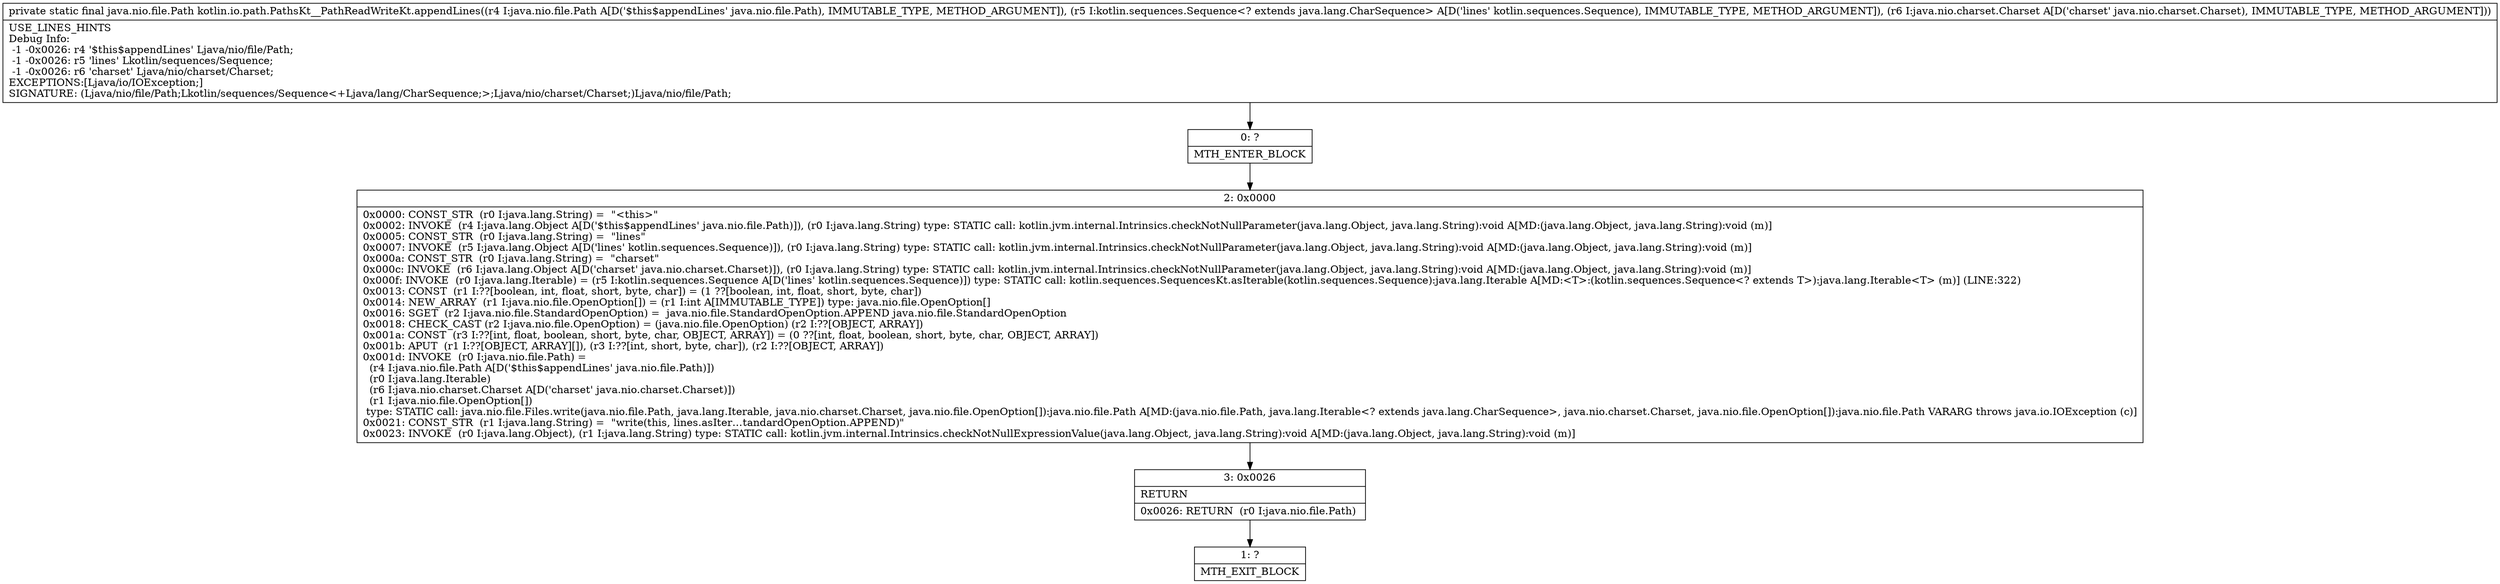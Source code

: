 digraph "CFG forkotlin.io.path.PathsKt__PathReadWriteKt.appendLines(Ljava\/nio\/file\/Path;Lkotlin\/sequences\/Sequence;Ljava\/nio\/charset\/Charset;)Ljava\/nio\/file\/Path;" {
Node_0 [shape=record,label="{0\:\ ?|MTH_ENTER_BLOCK\l}"];
Node_2 [shape=record,label="{2\:\ 0x0000|0x0000: CONST_STR  (r0 I:java.lang.String) =  \"\<this\>\" \l0x0002: INVOKE  (r4 I:java.lang.Object A[D('$this$appendLines' java.nio.file.Path)]), (r0 I:java.lang.String) type: STATIC call: kotlin.jvm.internal.Intrinsics.checkNotNullParameter(java.lang.Object, java.lang.String):void A[MD:(java.lang.Object, java.lang.String):void (m)]\l0x0005: CONST_STR  (r0 I:java.lang.String) =  \"lines\" \l0x0007: INVOKE  (r5 I:java.lang.Object A[D('lines' kotlin.sequences.Sequence)]), (r0 I:java.lang.String) type: STATIC call: kotlin.jvm.internal.Intrinsics.checkNotNullParameter(java.lang.Object, java.lang.String):void A[MD:(java.lang.Object, java.lang.String):void (m)]\l0x000a: CONST_STR  (r0 I:java.lang.String) =  \"charset\" \l0x000c: INVOKE  (r6 I:java.lang.Object A[D('charset' java.nio.charset.Charset)]), (r0 I:java.lang.String) type: STATIC call: kotlin.jvm.internal.Intrinsics.checkNotNullParameter(java.lang.Object, java.lang.String):void A[MD:(java.lang.Object, java.lang.String):void (m)]\l0x000f: INVOKE  (r0 I:java.lang.Iterable) = (r5 I:kotlin.sequences.Sequence A[D('lines' kotlin.sequences.Sequence)]) type: STATIC call: kotlin.sequences.SequencesKt.asIterable(kotlin.sequences.Sequence):java.lang.Iterable A[MD:\<T\>:(kotlin.sequences.Sequence\<? extends T\>):java.lang.Iterable\<T\> (m)] (LINE:322)\l0x0013: CONST  (r1 I:??[boolean, int, float, short, byte, char]) = (1 ??[boolean, int, float, short, byte, char]) \l0x0014: NEW_ARRAY  (r1 I:java.nio.file.OpenOption[]) = (r1 I:int A[IMMUTABLE_TYPE]) type: java.nio.file.OpenOption[] \l0x0016: SGET  (r2 I:java.nio.file.StandardOpenOption) =  java.nio.file.StandardOpenOption.APPEND java.nio.file.StandardOpenOption \l0x0018: CHECK_CAST (r2 I:java.nio.file.OpenOption) = (java.nio.file.OpenOption) (r2 I:??[OBJECT, ARRAY]) \l0x001a: CONST  (r3 I:??[int, float, boolean, short, byte, char, OBJECT, ARRAY]) = (0 ??[int, float, boolean, short, byte, char, OBJECT, ARRAY]) \l0x001b: APUT  (r1 I:??[OBJECT, ARRAY][]), (r3 I:??[int, short, byte, char]), (r2 I:??[OBJECT, ARRAY]) \l0x001d: INVOKE  (r0 I:java.nio.file.Path) = \l  (r4 I:java.nio.file.Path A[D('$this$appendLines' java.nio.file.Path)])\l  (r0 I:java.lang.Iterable)\l  (r6 I:java.nio.charset.Charset A[D('charset' java.nio.charset.Charset)])\l  (r1 I:java.nio.file.OpenOption[])\l type: STATIC call: java.nio.file.Files.write(java.nio.file.Path, java.lang.Iterable, java.nio.charset.Charset, java.nio.file.OpenOption[]):java.nio.file.Path A[MD:(java.nio.file.Path, java.lang.Iterable\<? extends java.lang.CharSequence\>, java.nio.charset.Charset, java.nio.file.OpenOption[]):java.nio.file.Path VARARG throws java.io.IOException (c)]\l0x0021: CONST_STR  (r1 I:java.lang.String) =  \"write(this, lines.asIter…tandardOpenOption.APPEND)\" \l0x0023: INVOKE  (r0 I:java.lang.Object), (r1 I:java.lang.String) type: STATIC call: kotlin.jvm.internal.Intrinsics.checkNotNullExpressionValue(java.lang.Object, java.lang.String):void A[MD:(java.lang.Object, java.lang.String):void (m)]\l}"];
Node_3 [shape=record,label="{3\:\ 0x0026|RETURN\l|0x0026: RETURN  (r0 I:java.nio.file.Path) \l}"];
Node_1 [shape=record,label="{1\:\ ?|MTH_EXIT_BLOCK\l}"];
MethodNode[shape=record,label="{private static final java.nio.file.Path kotlin.io.path.PathsKt__PathReadWriteKt.appendLines((r4 I:java.nio.file.Path A[D('$this$appendLines' java.nio.file.Path), IMMUTABLE_TYPE, METHOD_ARGUMENT]), (r5 I:kotlin.sequences.Sequence\<? extends java.lang.CharSequence\> A[D('lines' kotlin.sequences.Sequence), IMMUTABLE_TYPE, METHOD_ARGUMENT]), (r6 I:java.nio.charset.Charset A[D('charset' java.nio.charset.Charset), IMMUTABLE_TYPE, METHOD_ARGUMENT]))  | USE_LINES_HINTS\lDebug Info:\l  \-1 \-0x0026: r4 '$this$appendLines' Ljava\/nio\/file\/Path;\l  \-1 \-0x0026: r5 'lines' Lkotlin\/sequences\/Sequence;\l  \-1 \-0x0026: r6 'charset' Ljava\/nio\/charset\/Charset;\lEXCEPTIONS:[Ljava\/io\/IOException;]\lSIGNATURE: (Ljava\/nio\/file\/Path;Lkotlin\/sequences\/Sequence\<+Ljava\/lang\/CharSequence;\>;Ljava\/nio\/charset\/Charset;)Ljava\/nio\/file\/Path;\l}"];
MethodNode -> Node_0;Node_0 -> Node_2;
Node_2 -> Node_3;
Node_3 -> Node_1;
}

